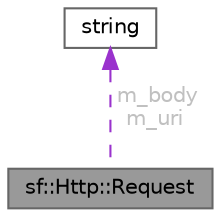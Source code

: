 digraph "sf::Http::Request"
{
 // INTERACTIVE_SVG=YES
 // LATEX_PDF_SIZE
  bgcolor="transparent";
  edge [fontname=Helvetica,fontsize=10,labelfontname=Helvetica,labelfontsize=10];
  node [fontname=Helvetica,fontsize=10,shape=box,height=0.2,width=0.4];
  Node1 [id="Node000001",label="sf::Http::Request",height=0.2,width=0.4,color="gray40", fillcolor="grey60", style="filled", fontcolor="black",tooltip="Define a HTTP request."];
  Node2 -> Node1 [id="edge1_Node000001_Node000002",dir="back",color="darkorchid3",style="dashed",tooltip=" ",label=" m_body\nm_uri",fontcolor="grey" ];
  Node2 [id="Node000002",label="string",height=0.2,width=0.4,color="gray40", fillcolor="white", style="filled",tooltip=" "];
}
